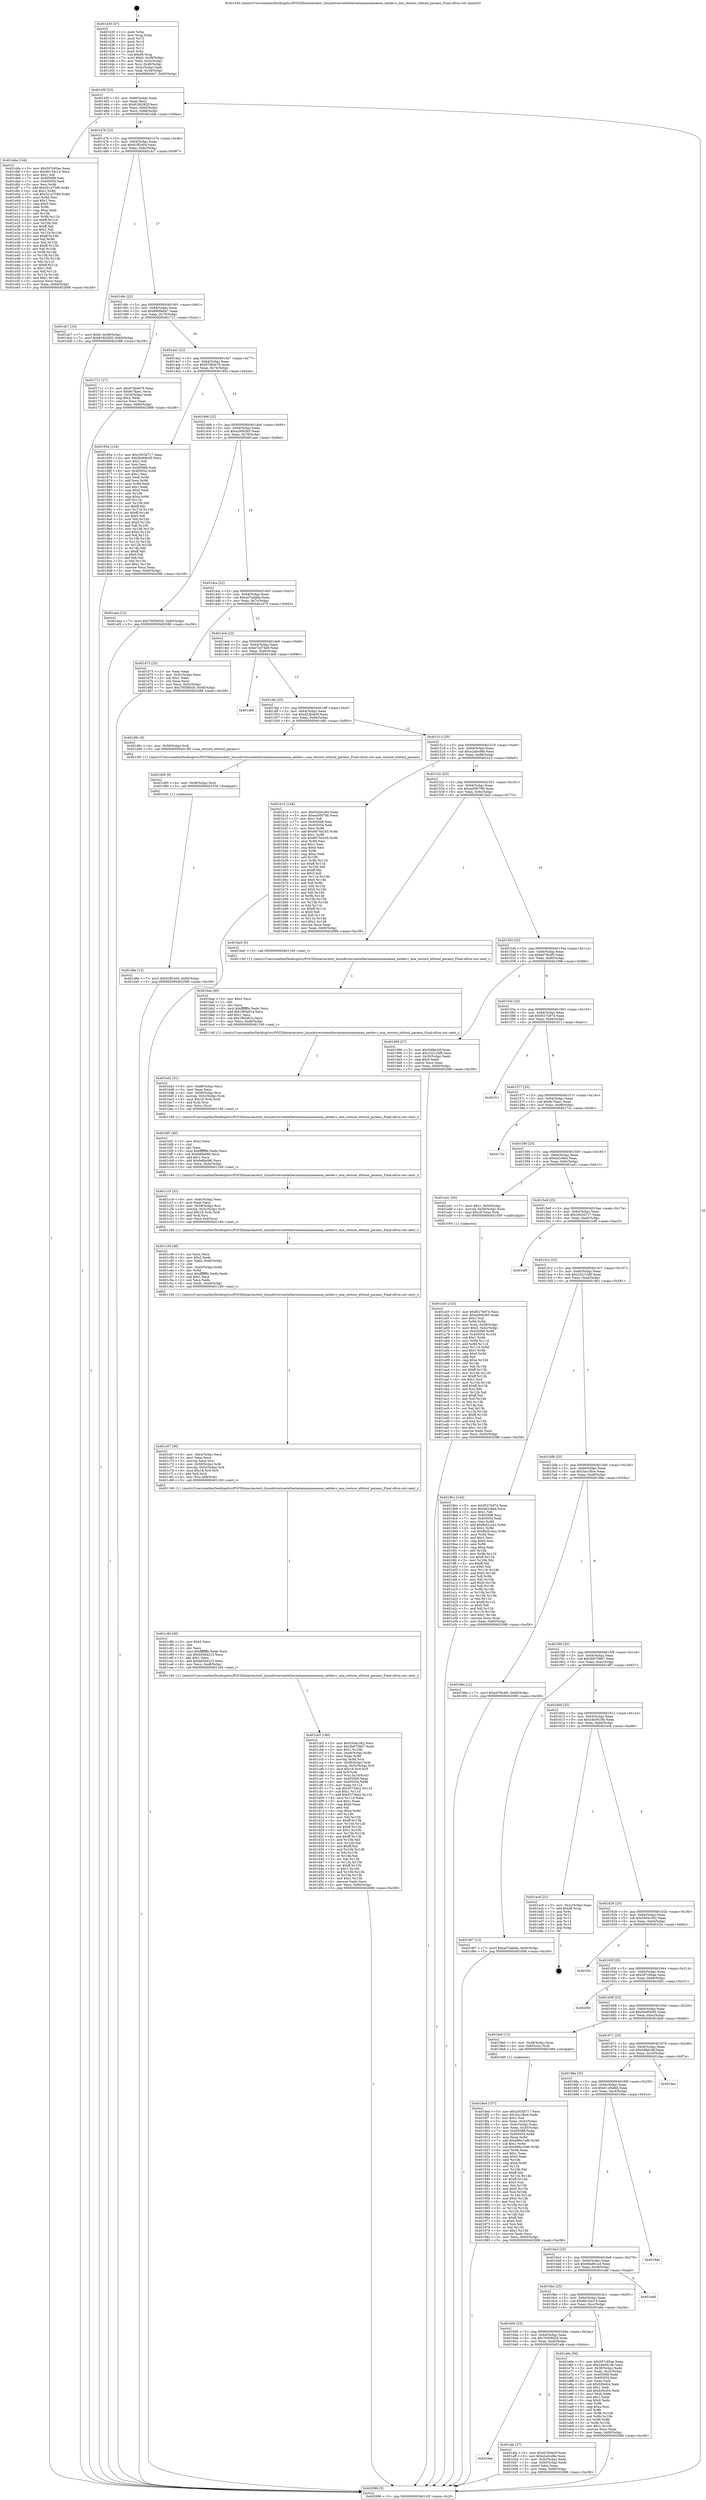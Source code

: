 digraph "0x401430" {
  label = "0x401430 (/mnt/c/Users/mathe/Desktop/tcc/POCII/binaries/extr_linuxdriversnetethernetamazonenaena_netdev.c_ena_restore_ethtool_params_Final-ollvm.out::main(0))"
  labelloc = "t"
  node[shape=record]

  Entry [label="",width=0.3,height=0.3,shape=circle,fillcolor=black,style=filled]
  "0x40145f" [label="{
     0x40145f [23]\l
     | [instrs]\l
     &nbsp;&nbsp;0x40145f \<+3\>: mov -0x60(%rbp),%eax\l
     &nbsp;&nbsp;0x401462 \<+2\>: mov %eax,%ecx\l
     &nbsp;&nbsp;0x401464 \<+6\>: sub $0x8180282f,%ecx\l
     &nbsp;&nbsp;0x40146a \<+3\>: mov %eax,-0x64(%rbp)\l
     &nbsp;&nbsp;0x40146d \<+3\>: mov %ecx,-0x68(%rbp)\l
     &nbsp;&nbsp;0x401470 \<+6\>: je 0000000000401dda \<main+0x9aa\>\l
  }"]
  "0x401dda" [label="{
     0x401dda [144]\l
     | [instrs]\l
     &nbsp;&nbsp;0x401dda \<+5\>: mov $0x597c95ae,%eax\l
     &nbsp;&nbsp;0x401ddf \<+5\>: mov $0x6b154c14,%ecx\l
     &nbsp;&nbsp;0x401de4 \<+2\>: mov $0x1,%dl\l
     &nbsp;&nbsp;0x401de6 \<+7\>: mov 0x405068,%esi\l
     &nbsp;&nbsp;0x401ded \<+7\>: mov 0x405054,%edi\l
     &nbsp;&nbsp;0x401df4 \<+3\>: mov %esi,%r8d\l
     &nbsp;&nbsp;0x401df7 \<+7\>: add $0x321a7589,%r8d\l
     &nbsp;&nbsp;0x401dfe \<+4\>: sub $0x1,%r8d\l
     &nbsp;&nbsp;0x401e02 \<+7\>: sub $0x321a7589,%r8d\l
     &nbsp;&nbsp;0x401e09 \<+4\>: imul %r8d,%esi\l
     &nbsp;&nbsp;0x401e0d \<+3\>: and $0x1,%esi\l
     &nbsp;&nbsp;0x401e10 \<+3\>: cmp $0x0,%esi\l
     &nbsp;&nbsp;0x401e13 \<+4\>: sete %r9b\l
     &nbsp;&nbsp;0x401e17 \<+3\>: cmp $0xa,%edi\l
     &nbsp;&nbsp;0x401e1a \<+4\>: setl %r10b\l
     &nbsp;&nbsp;0x401e1e \<+3\>: mov %r9b,%r11b\l
     &nbsp;&nbsp;0x401e21 \<+4\>: xor $0xff,%r11b\l
     &nbsp;&nbsp;0x401e25 \<+3\>: mov %r10b,%bl\l
     &nbsp;&nbsp;0x401e28 \<+3\>: xor $0xff,%bl\l
     &nbsp;&nbsp;0x401e2b \<+3\>: xor $0x1,%dl\l
     &nbsp;&nbsp;0x401e2e \<+3\>: mov %r11b,%r14b\l
     &nbsp;&nbsp;0x401e31 \<+4\>: and $0xff,%r14b\l
     &nbsp;&nbsp;0x401e35 \<+3\>: and %dl,%r9b\l
     &nbsp;&nbsp;0x401e38 \<+3\>: mov %bl,%r15b\l
     &nbsp;&nbsp;0x401e3b \<+4\>: and $0xff,%r15b\l
     &nbsp;&nbsp;0x401e3f \<+3\>: and %dl,%r10b\l
     &nbsp;&nbsp;0x401e42 \<+3\>: or %r9b,%r14b\l
     &nbsp;&nbsp;0x401e45 \<+3\>: or %r10b,%r15b\l
     &nbsp;&nbsp;0x401e48 \<+3\>: xor %r15b,%r14b\l
     &nbsp;&nbsp;0x401e4b \<+3\>: or %bl,%r11b\l
     &nbsp;&nbsp;0x401e4e \<+4\>: xor $0xff,%r11b\l
     &nbsp;&nbsp;0x401e52 \<+3\>: or $0x1,%dl\l
     &nbsp;&nbsp;0x401e55 \<+3\>: and %dl,%r11b\l
     &nbsp;&nbsp;0x401e58 \<+3\>: or %r11b,%r14b\l
     &nbsp;&nbsp;0x401e5b \<+4\>: test $0x1,%r14b\l
     &nbsp;&nbsp;0x401e5f \<+3\>: cmovne %ecx,%eax\l
     &nbsp;&nbsp;0x401e62 \<+3\>: mov %eax,-0x60(%rbp)\l
     &nbsp;&nbsp;0x401e65 \<+5\>: jmp 0000000000402088 \<main+0xc58\>\l
  }"]
  "0x401476" [label="{
     0x401476 [22]\l
     | [instrs]\l
     &nbsp;&nbsp;0x401476 \<+5\>: jmp 000000000040147b \<main+0x4b\>\l
     &nbsp;&nbsp;0x40147b \<+3\>: mov -0x64(%rbp),%eax\l
     &nbsp;&nbsp;0x40147e \<+5\>: sub $0x81ff1e04,%eax\l
     &nbsp;&nbsp;0x401483 \<+3\>: mov %eax,-0x6c(%rbp)\l
     &nbsp;&nbsp;0x401486 \<+6\>: je 0000000000401dc7 \<main+0x997\>\l
  }"]
  Exit [label="",width=0.3,height=0.3,shape=circle,fillcolor=black,style=filled,peripheries=2]
  "0x401dc7" [label="{
     0x401dc7 [19]\l
     | [instrs]\l
     &nbsp;&nbsp;0x401dc7 \<+7\>: movl $0x0,-0x38(%rbp)\l
     &nbsp;&nbsp;0x401dce \<+7\>: movl $0x8180282f,-0x60(%rbp)\l
     &nbsp;&nbsp;0x401dd5 \<+5\>: jmp 0000000000402088 \<main+0xc58\>\l
  }"]
  "0x40148c" [label="{
     0x40148c [22]\l
     | [instrs]\l
     &nbsp;&nbsp;0x40148c \<+5\>: jmp 0000000000401491 \<main+0x61\>\l
     &nbsp;&nbsp;0x401491 \<+3\>: mov -0x64(%rbp),%eax\l
     &nbsp;&nbsp;0x401494 \<+5\>: sub $0x8900e0e7,%eax\l
     &nbsp;&nbsp;0x401499 \<+3\>: mov %eax,-0x70(%rbp)\l
     &nbsp;&nbsp;0x40149c \<+6\>: je 0000000000401711 \<main+0x2e1\>\l
  }"]
  "0x401d9e" [label="{
     0x401d9e [12]\l
     | [instrs]\l
     &nbsp;&nbsp;0x401d9e \<+7\>: movl $0x81ff1e04,-0x60(%rbp)\l
     &nbsp;&nbsp;0x401da5 \<+5\>: jmp 0000000000402088 \<main+0xc58\>\l
  }"]
  "0x401711" [label="{
     0x401711 [27]\l
     | [instrs]\l
     &nbsp;&nbsp;0x401711 \<+5\>: mov $0x97db0e76,%eax\l
     &nbsp;&nbsp;0x401716 \<+5\>: mov $0x9c78ae1,%ecx\l
     &nbsp;&nbsp;0x40171b \<+3\>: mov -0x34(%rbp),%edx\l
     &nbsp;&nbsp;0x40171e \<+3\>: cmp $0x2,%edx\l
     &nbsp;&nbsp;0x401721 \<+3\>: cmovne %ecx,%eax\l
     &nbsp;&nbsp;0x401724 \<+3\>: mov %eax,-0x60(%rbp)\l
     &nbsp;&nbsp;0x401727 \<+5\>: jmp 0000000000402088 \<main+0xc58\>\l
  }"]
  "0x4014a2" [label="{
     0x4014a2 [22]\l
     | [instrs]\l
     &nbsp;&nbsp;0x4014a2 \<+5\>: jmp 00000000004014a7 \<main+0x77\>\l
     &nbsp;&nbsp;0x4014a7 \<+3\>: mov -0x64(%rbp),%eax\l
     &nbsp;&nbsp;0x4014aa \<+5\>: sub $0x97db0e76,%eax\l
     &nbsp;&nbsp;0x4014af \<+3\>: mov %eax,-0x74(%rbp)\l
     &nbsp;&nbsp;0x4014b2 \<+6\>: je 000000000040185a \<main+0x42a\>\l
  }"]
  "0x402088" [label="{
     0x402088 [5]\l
     | [instrs]\l
     &nbsp;&nbsp;0x402088 \<+5\>: jmp 000000000040145f \<main+0x2f\>\l
  }"]
  "0x401430" [label="{
     0x401430 [47]\l
     | [instrs]\l
     &nbsp;&nbsp;0x401430 \<+1\>: push %rbp\l
     &nbsp;&nbsp;0x401431 \<+3\>: mov %rsp,%rbp\l
     &nbsp;&nbsp;0x401434 \<+2\>: push %r15\l
     &nbsp;&nbsp;0x401436 \<+2\>: push %r14\l
     &nbsp;&nbsp;0x401438 \<+2\>: push %r13\l
     &nbsp;&nbsp;0x40143a \<+2\>: push %r12\l
     &nbsp;&nbsp;0x40143c \<+1\>: push %rbx\l
     &nbsp;&nbsp;0x40143d \<+7\>: sub $0xd8,%rsp\l
     &nbsp;&nbsp;0x401444 \<+7\>: movl $0x0,-0x38(%rbp)\l
     &nbsp;&nbsp;0x40144b \<+3\>: mov %edi,-0x3c(%rbp)\l
     &nbsp;&nbsp;0x40144e \<+4\>: mov %rsi,-0x48(%rbp)\l
     &nbsp;&nbsp;0x401452 \<+3\>: mov -0x3c(%rbp),%edi\l
     &nbsp;&nbsp;0x401455 \<+3\>: mov %edi,-0x34(%rbp)\l
     &nbsp;&nbsp;0x401458 \<+7\>: movl $0x8900e0e7,-0x60(%rbp)\l
  }"]
  "0x401d95" [label="{
     0x401d95 [9]\l
     | [instrs]\l
     &nbsp;&nbsp;0x401d95 \<+4\>: mov -0x58(%rbp),%rdi\l
     &nbsp;&nbsp;0x401d99 \<+5\>: call 0000000000401030 \<free@plt\>\l
     | [calls]\l
     &nbsp;&nbsp;0x401030 \{1\} (unknown)\l
  }"]
  "0x40185a" [label="{
     0x40185a [134]\l
     | [instrs]\l
     &nbsp;&nbsp;0x40185a \<+5\>: mov $0x2003d717,%eax\l
     &nbsp;&nbsp;0x40185f \<+5\>: mov $0x5b069c95,%ecx\l
     &nbsp;&nbsp;0x401864 \<+2\>: mov $0x1,%dl\l
     &nbsp;&nbsp;0x401866 \<+2\>: xor %esi,%esi\l
     &nbsp;&nbsp;0x401868 \<+7\>: mov 0x405068,%edi\l
     &nbsp;&nbsp;0x40186f \<+8\>: mov 0x405054,%r8d\l
     &nbsp;&nbsp;0x401877 \<+3\>: sub $0x1,%esi\l
     &nbsp;&nbsp;0x40187a \<+3\>: mov %edi,%r9d\l
     &nbsp;&nbsp;0x40187d \<+3\>: add %esi,%r9d\l
     &nbsp;&nbsp;0x401880 \<+4\>: imul %r9d,%edi\l
     &nbsp;&nbsp;0x401884 \<+3\>: and $0x1,%edi\l
     &nbsp;&nbsp;0x401887 \<+3\>: cmp $0x0,%edi\l
     &nbsp;&nbsp;0x40188a \<+4\>: sete %r10b\l
     &nbsp;&nbsp;0x40188e \<+4\>: cmp $0xa,%r8d\l
     &nbsp;&nbsp;0x401892 \<+4\>: setl %r11b\l
     &nbsp;&nbsp;0x401896 \<+3\>: mov %r10b,%bl\l
     &nbsp;&nbsp;0x401899 \<+3\>: xor $0xff,%bl\l
     &nbsp;&nbsp;0x40189c \<+3\>: mov %r11b,%r14b\l
     &nbsp;&nbsp;0x40189f \<+4\>: xor $0xff,%r14b\l
     &nbsp;&nbsp;0x4018a3 \<+3\>: xor $0x0,%dl\l
     &nbsp;&nbsp;0x4018a6 \<+3\>: mov %bl,%r15b\l
     &nbsp;&nbsp;0x4018a9 \<+4\>: and $0x0,%r15b\l
     &nbsp;&nbsp;0x4018ad \<+3\>: and %dl,%r10b\l
     &nbsp;&nbsp;0x4018b0 \<+3\>: mov %r14b,%r12b\l
     &nbsp;&nbsp;0x4018b3 \<+4\>: and $0x0,%r12b\l
     &nbsp;&nbsp;0x4018b7 \<+3\>: and %dl,%r11b\l
     &nbsp;&nbsp;0x4018ba \<+3\>: or %r10b,%r15b\l
     &nbsp;&nbsp;0x4018bd \<+3\>: or %r11b,%r12b\l
     &nbsp;&nbsp;0x4018c0 \<+3\>: xor %r12b,%r15b\l
     &nbsp;&nbsp;0x4018c3 \<+3\>: or %r14b,%bl\l
     &nbsp;&nbsp;0x4018c6 \<+3\>: xor $0xff,%bl\l
     &nbsp;&nbsp;0x4018c9 \<+3\>: or $0x0,%dl\l
     &nbsp;&nbsp;0x4018cc \<+2\>: and %dl,%bl\l
     &nbsp;&nbsp;0x4018ce \<+3\>: or %bl,%r15b\l
     &nbsp;&nbsp;0x4018d1 \<+4\>: test $0x1,%r15b\l
     &nbsp;&nbsp;0x4018d5 \<+3\>: cmovne %ecx,%eax\l
     &nbsp;&nbsp;0x4018d8 \<+3\>: mov %eax,-0x60(%rbp)\l
     &nbsp;&nbsp;0x4018db \<+5\>: jmp 0000000000402088 \<main+0xc58\>\l
  }"]
  "0x4014b8" [label="{
     0x4014b8 [22]\l
     | [instrs]\l
     &nbsp;&nbsp;0x4014b8 \<+5\>: jmp 00000000004014bd \<main+0x8d\>\l
     &nbsp;&nbsp;0x4014bd \<+3\>: mov -0x64(%rbp),%eax\l
     &nbsp;&nbsp;0x4014c0 \<+5\>: sub $0xa26f4365,%eax\l
     &nbsp;&nbsp;0x4014c5 \<+3\>: mov %eax,-0x78(%rbp)\l
     &nbsp;&nbsp;0x4014c8 \<+6\>: je 0000000000401aee \<main+0x6be\>\l
  }"]
  "0x401cb3" [label="{
     0x401cb3 [180]\l
     | [instrs]\l
     &nbsp;&nbsp;0x401cb3 \<+5\>: mov $0x55d4c362,%ecx\l
     &nbsp;&nbsp;0x401cb8 \<+5\>: mov $0x3b6758d7,%edx\l
     &nbsp;&nbsp;0x401cbd \<+3\>: mov $0x1,%r10b\l
     &nbsp;&nbsp;0x401cc0 \<+7\>: mov -0xe8(%rbp),%r8d\l
     &nbsp;&nbsp;0x401cc7 \<+4\>: imul %eax,%r8d\l
     &nbsp;&nbsp;0x401ccb \<+3\>: movslq %r8d,%rsi\l
     &nbsp;&nbsp;0x401cce \<+4\>: mov -0x58(%rbp),%rdi\l
     &nbsp;&nbsp;0x401cd2 \<+4\>: movslq -0x5c(%rbp),%r9\l
     &nbsp;&nbsp;0x401cd6 \<+4\>: imul $0x18,%r9,%r9\l
     &nbsp;&nbsp;0x401cda \<+3\>: add %r9,%rdi\l
     &nbsp;&nbsp;0x401cdd \<+4\>: mov %rsi,0x10(%rdi)\l
     &nbsp;&nbsp;0x401ce1 \<+7\>: mov 0x405068,%eax\l
     &nbsp;&nbsp;0x401ce8 \<+8\>: mov 0x405054,%r8d\l
     &nbsp;&nbsp;0x401cf0 \<+3\>: mov %eax,%r11d\l
     &nbsp;&nbsp;0x401cf3 \<+7\>: sub $0x5573de2,%r11d\l
     &nbsp;&nbsp;0x401cfa \<+4\>: sub $0x1,%r11d\l
     &nbsp;&nbsp;0x401cfe \<+7\>: add $0x5573de2,%r11d\l
     &nbsp;&nbsp;0x401d05 \<+4\>: imul %r11d,%eax\l
     &nbsp;&nbsp;0x401d09 \<+3\>: and $0x1,%eax\l
     &nbsp;&nbsp;0x401d0c \<+3\>: cmp $0x0,%eax\l
     &nbsp;&nbsp;0x401d0f \<+3\>: sete %bl\l
     &nbsp;&nbsp;0x401d12 \<+4\>: cmp $0xa,%r8d\l
     &nbsp;&nbsp;0x401d16 \<+4\>: setl %r14b\l
     &nbsp;&nbsp;0x401d1a \<+3\>: mov %bl,%r15b\l
     &nbsp;&nbsp;0x401d1d \<+4\>: xor $0xff,%r15b\l
     &nbsp;&nbsp;0x401d21 \<+3\>: mov %r14b,%r12b\l
     &nbsp;&nbsp;0x401d24 \<+4\>: xor $0xff,%r12b\l
     &nbsp;&nbsp;0x401d28 \<+4\>: xor $0x1,%r10b\l
     &nbsp;&nbsp;0x401d2c \<+3\>: mov %r15b,%r13b\l
     &nbsp;&nbsp;0x401d2f \<+4\>: and $0xff,%r13b\l
     &nbsp;&nbsp;0x401d33 \<+3\>: and %r10b,%bl\l
     &nbsp;&nbsp;0x401d36 \<+3\>: mov %r12b,%al\l
     &nbsp;&nbsp;0x401d39 \<+2\>: and $0xff,%al\l
     &nbsp;&nbsp;0x401d3b \<+3\>: and %r10b,%r14b\l
     &nbsp;&nbsp;0x401d3e \<+3\>: or %bl,%r13b\l
     &nbsp;&nbsp;0x401d41 \<+3\>: or %r14b,%al\l
     &nbsp;&nbsp;0x401d44 \<+3\>: xor %al,%r13b\l
     &nbsp;&nbsp;0x401d47 \<+3\>: or %r12b,%r15b\l
     &nbsp;&nbsp;0x401d4a \<+4\>: xor $0xff,%r15b\l
     &nbsp;&nbsp;0x401d4e \<+4\>: or $0x1,%r10b\l
     &nbsp;&nbsp;0x401d52 \<+3\>: and %r10b,%r15b\l
     &nbsp;&nbsp;0x401d55 \<+3\>: or %r15b,%r13b\l
     &nbsp;&nbsp;0x401d58 \<+4\>: test $0x1,%r13b\l
     &nbsp;&nbsp;0x401d5c \<+3\>: cmovne %edx,%ecx\l
     &nbsp;&nbsp;0x401d5f \<+3\>: mov %ecx,-0x60(%rbp)\l
     &nbsp;&nbsp;0x401d62 \<+5\>: jmp 0000000000402088 \<main+0xc58\>\l
  }"]
  "0x401aee" [label="{
     0x401aee [12]\l
     | [instrs]\l
     &nbsp;&nbsp;0x401aee \<+7\>: movl $0x70058026,-0x60(%rbp)\l
     &nbsp;&nbsp;0x401af5 \<+5\>: jmp 0000000000402088 \<main+0xc58\>\l
  }"]
  "0x4014ce" [label="{
     0x4014ce [22]\l
     | [instrs]\l
     &nbsp;&nbsp;0x4014ce \<+5\>: jmp 00000000004014d3 \<main+0xa3\>\l
     &nbsp;&nbsp;0x4014d3 \<+3\>: mov -0x64(%rbp),%eax\l
     &nbsp;&nbsp;0x4014d6 \<+5\>: sub $0xa57addda,%eax\l
     &nbsp;&nbsp;0x4014db \<+3\>: mov %eax,-0x7c(%rbp)\l
     &nbsp;&nbsp;0x4014de \<+6\>: je 0000000000401d73 \<main+0x943\>\l
  }"]
  "0x401c8b" [label="{
     0x401c8b [40]\l
     | [instrs]\l
     &nbsp;&nbsp;0x401c8b \<+5\>: mov $0x2,%ecx\l
     &nbsp;&nbsp;0x401c90 \<+1\>: cltd\l
     &nbsp;&nbsp;0x401c91 \<+2\>: idiv %ecx\l
     &nbsp;&nbsp;0x401c93 \<+6\>: imul $0xfffffffe,%edx,%ecx\l
     &nbsp;&nbsp;0x401c99 \<+6\>: sub $0xbd3d4223,%ecx\l
     &nbsp;&nbsp;0x401c9f \<+3\>: add $0x1,%ecx\l
     &nbsp;&nbsp;0x401ca2 \<+6\>: add $0xbd3d4223,%ecx\l
     &nbsp;&nbsp;0x401ca8 \<+6\>: mov %ecx,-0xe8(%rbp)\l
     &nbsp;&nbsp;0x401cae \<+5\>: call 0000000000401160 \<next_i\>\l
     | [calls]\l
     &nbsp;&nbsp;0x401160 \{1\} (/mnt/c/Users/mathe/Desktop/tcc/POCII/binaries/extr_linuxdriversnetethernetamazonenaena_netdev.c_ena_restore_ethtool_params_Final-ollvm.out::next_i)\l
  }"]
  "0x401d73" [label="{
     0x401d73 [25]\l
     | [instrs]\l
     &nbsp;&nbsp;0x401d73 \<+2\>: xor %eax,%eax\l
     &nbsp;&nbsp;0x401d75 \<+3\>: mov -0x5c(%rbp),%ecx\l
     &nbsp;&nbsp;0x401d78 \<+3\>: sub $0x1,%eax\l
     &nbsp;&nbsp;0x401d7b \<+2\>: sub %eax,%ecx\l
     &nbsp;&nbsp;0x401d7d \<+3\>: mov %ecx,-0x5c(%rbp)\l
     &nbsp;&nbsp;0x401d80 \<+7\>: movl $0x70058026,-0x60(%rbp)\l
     &nbsp;&nbsp;0x401d87 \<+5\>: jmp 0000000000402088 \<main+0xc58\>\l
  }"]
  "0x4014e4" [label="{
     0x4014e4 [22]\l
     | [instrs]\l
     &nbsp;&nbsp;0x4014e4 \<+5\>: jmp 00000000004014e9 \<main+0xb9\>\l
     &nbsp;&nbsp;0x4014e9 \<+3\>: mov -0x64(%rbp),%eax\l
     &nbsp;&nbsp;0x4014ec \<+5\>: sub $0xb72d74d0,%eax\l
     &nbsp;&nbsp;0x4014f1 \<+3\>: mov %eax,-0x80(%rbp)\l
     &nbsp;&nbsp;0x4014f4 \<+6\>: je 0000000000401db6 \<main+0x986\>\l
  }"]
  "0x401c67" [label="{
     0x401c67 [36]\l
     | [instrs]\l
     &nbsp;&nbsp;0x401c67 \<+6\>: mov -0xe4(%rbp),%ecx\l
     &nbsp;&nbsp;0x401c6d \<+3\>: imul %eax,%ecx\l
     &nbsp;&nbsp;0x401c70 \<+3\>: movslq %ecx,%rsi\l
     &nbsp;&nbsp;0x401c73 \<+4\>: mov -0x58(%rbp),%rdi\l
     &nbsp;&nbsp;0x401c77 \<+4\>: movslq -0x5c(%rbp),%r9\l
     &nbsp;&nbsp;0x401c7b \<+4\>: imul $0x18,%r9,%r9\l
     &nbsp;&nbsp;0x401c7f \<+3\>: add %r9,%rdi\l
     &nbsp;&nbsp;0x401c82 \<+4\>: mov %rsi,0x8(%rdi)\l
     &nbsp;&nbsp;0x401c86 \<+5\>: call 0000000000401160 \<next_i\>\l
     | [calls]\l
     &nbsp;&nbsp;0x401160 \{1\} (/mnt/c/Users/mathe/Desktop/tcc/POCII/binaries/extr_linuxdriversnetethernetamazonenaena_netdev.c_ena_restore_ethtool_params_Final-ollvm.out::next_i)\l
  }"]
  "0x401db6" [label="{
     0x401db6\l
  }", style=dashed]
  "0x4014fa" [label="{
     0x4014fa [25]\l
     | [instrs]\l
     &nbsp;&nbsp;0x4014fa \<+5\>: jmp 00000000004014ff \<main+0xcf\>\l
     &nbsp;&nbsp;0x4014ff \<+3\>: mov -0x64(%rbp),%eax\l
     &nbsp;&nbsp;0x401502 \<+5\>: sub $0xd23bde5f,%eax\l
     &nbsp;&nbsp;0x401507 \<+6\>: mov %eax,-0x84(%rbp)\l
     &nbsp;&nbsp;0x40150d \<+6\>: je 0000000000401d8c \<main+0x95c\>\l
  }"]
  "0x401c39" [label="{
     0x401c39 [46]\l
     | [instrs]\l
     &nbsp;&nbsp;0x401c39 \<+2\>: xor %ecx,%ecx\l
     &nbsp;&nbsp;0x401c3b \<+5\>: mov $0x2,%edx\l
     &nbsp;&nbsp;0x401c40 \<+6\>: mov %edx,-0xe0(%rbp)\l
     &nbsp;&nbsp;0x401c46 \<+1\>: cltd\l
     &nbsp;&nbsp;0x401c47 \<+7\>: mov -0xe0(%rbp),%r8d\l
     &nbsp;&nbsp;0x401c4e \<+3\>: idiv %r8d\l
     &nbsp;&nbsp;0x401c51 \<+6\>: imul $0xfffffffe,%edx,%edx\l
     &nbsp;&nbsp;0x401c57 \<+3\>: sub $0x1,%ecx\l
     &nbsp;&nbsp;0x401c5a \<+2\>: sub %ecx,%edx\l
     &nbsp;&nbsp;0x401c5c \<+6\>: mov %edx,-0xe4(%rbp)\l
     &nbsp;&nbsp;0x401c62 \<+5\>: call 0000000000401160 \<next_i\>\l
     | [calls]\l
     &nbsp;&nbsp;0x401160 \{1\} (/mnt/c/Users/mathe/Desktop/tcc/POCII/binaries/extr_linuxdriversnetethernetamazonenaena_netdev.c_ena_restore_ethtool_params_Final-ollvm.out::next_i)\l
  }"]
  "0x401d8c" [label="{
     0x401d8c [9]\l
     | [instrs]\l
     &nbsp;&nbsp;0x401d8c \<+4\>: mov -0x58(%rbp),%rdi\l
     &nbsp;&nbsp;0x401d90 \<+5\>: call 00000000004013f0 \<ena_restore_ethtool_params\>\l
     | [calls]\l
     &nbsp;&nbsp;0x4013f0 \{1\} (/mnt/c/Users/mathe/Desktop/tcc/POCII/binaries/extr_linuxdriversnetethernetamazonenaena_netdev.c_ena_restore_ethtool_params_Final-ollvm.out::ena_restore_ethtool_params)\l
  }"]
  "0x401513" [label="{
     0x401513 [25]\l
     | [instrs]\l
     &nbsp;&nbsp;0x401513 \<+5\>: jmp 0000000000401518 \<main+0xe8\>\l
     &nbsp;&nbsp;0x401518 \<+3\>: mov -0x64(%rbp),%eax\l
     &nbsp;&nbsp;0x40151b \<+5\>: sub $0xe2a0cd9e,%eax\l
     &nbsp;&nbsp;0x401520 \<+6\>: mov %eax,-0x88(%rbp)\l
     &nbsp;&nbsp;0x401526 \<+6\>: je 0000000000401b15 \<main+0x6e5\>\l
  }"]
  "0x401c19" [label="{
     0x401c19 [32]\l
     | [instrs]\l
     &nbsp;&nbsp;0x401c19 \<+6\>: mov -0xdc(%rbp),%ecx\l
     &nbsp;&nbsp;0x401c1f \<+3\>: imul %eax,%ecx\l
     &nbsp;&nbsp;0x401c22 \<+4\>: mov -0x58(%rbp),%rsi\l
     &nbsp;&nbsp;0x401c26 \<+4\>: movslq -0x5c(%rbp),%rdi\l
     &nbsp;&nbsp;0x401c2a \<+4\>: imul $0x18,%rdi,%rdi\l
     &nbsp;&nbsp;0x401c2e \<+3\>: add %rdi,%rsi\l
     &nbsp;&nbsp;0x401c31 \<+3\>: mov %ecx,0x4(%rsi)\l
     &nbsp;&nbsp;0x401c34 \<+5\>: call 0000000000401160 \<next_i\>\l
     | [calls]\l
     &nbsp;&nbsp;0x401160 \{1\} (/mnt/c/Users/mathe/Desktop/tcc/POCII/binaries/extr_linuxdriversnetethernetamazonenaena_netdev.c_ena_restore_ethtool_params_Final-ollvm.out::next_i)\l
  }"]
  "0x401b15" [label="{
     0x401b15 [144]\l
     | [instrs]\l
     &nbsp;&nbsp;0x401b15 \<+5\>: mov $0x55d4c362,%eax\l
     &nbsp;&nbsp;0x401b1a \<+5\>: mov $0xea56079b,%ecx\l
     &nbsp;&nbsp;0x401b1f \<+2\>: mov $0x1,%dl\l
     &nbsp;&nbsp;0x401b21 \<+7\>: mov 0x405068,%esi\l
     &nbsp;&nbsp;0x401b28 \<+7\>: mov 0x405054,%edi\l
     &nbsp;&nbsp;0x401b2f \<+3\>: mov %esi,%r8d\l
     &nbsp;&nbsp;0x401b32 \<+7\>: add $0x66754245,%r8d\l
     &nbsp;&nbsp;0x401b39 \<+4\>: sub $0x1,%r8d\l
     &nbsp;&nbsp;0x401b3d \<+7\>: sub $0x66754245,%r8d\l
     &nbsp;&nbsp;0x401b44 \<+4\>: imul %r8d,%esi\l
     &nbsp;&nbsp;0x401b48 \<+3\>: and $0x1,%esi\l
     &nbsp;&nbsp;0x401b4b \<+3\>: cmp $0x0,%esi\l
     &nbsp;&nbsp;0x401b4e \<+4\>: sete %r9b\l
     &nbsp;&nbsp;0x401b52 \<+3\>: cmp $0xa,%edi\l
     &nbsp;&nbsp;0x401b55 \<+4\>: setl %r10b\l
     &nbsp;&nbsp;0x401b59 \<+3\>: mov %r9b,%r11b\l
     &nbsp;&nbsp;0x401b5c \<+4\>: xor $0xff,%r11b\l
     &nbsp;&nbsp;0x401b60 \<+3\>: mov %r10b,%bl\l
     &nbsp;&nbsp;0x401b63 \<+3\>: xor $0xff,%bl\l
     &nbsp;&nbsp;0x401b66 \<+3\>: xor $0x0,%dl\l
     &nbsp;&nbsp;0x401b69 \<+3\>: mov %r11b,%r14b\l
     &nbsp;&nbsp;0x401b6c \<+4\>: and $0x0,%r14b\l
     &nbsp;&nbsp;0x401b70 \<+3\>: and %dl,%r9b\l
     &nbsp;&nbsp;0x401b73 \<+3\>: mov %bl,%r15b\l
     &nbsp;&nbsp;0x401b76 \<+4\>: and $0x0,%r15b\l
     &nbsp;&nbsp;0x401b7a \<+3\>: and %dl,%r10b\l
     &nbsp;&nbsp;0x401b7d \<+3\>: or %r9b,%r14b\l
     &nbsp;&nbsp;0x401b80 \<+3\>: or %r10b,%r15b\l
     &nbsp;&nbsp;0x401b83 \<+3\>: xor %r15b,%r14b\l
     &nbsp;&nbsp;0x401b86 \<+3\>: or %bl,%r11b\l
     &nbsp;&nbsp;0x401b89 \<+4\>: xor $0xff,%r11b\l
     &nbsp;&nbsp;0x401b8d \<+3\>: or $0x0,%dl\l
     &nbsp;&nbsp;0x401b90 \<+3\>: and %dl,%r11b\l
     &nbsp;&nbsp;0x401b93 \<+3\>: or %r11b,%r14b\l
     &nbsp;&nbsp;0x401b96 \<+4\>: test $0x1,%r14b\l
     &nbsp;&nbsp;0x401b9a \<+3\>: cmovne %ecx,%eax\l
     &nbsp;&nbsp;0x401b9d \<+3\>: mov %eax,-0x60(%rbp)\l
     &nbsp;&nbsp;0x401ba0 \<+5\>: jmp 0000000000402088 \<main+0xc58\>\l
  }"]
  "0x40152c" [label="{
     0x40152c [25]\l
     | [instrs]\l
     &nbsp;&nbsp;0x40152c \<+5\>: jmp 0000000000401531 \<main+0x101\>\l
     &nbsp;&nbsp;0x401531 \<+3\>: mov -0x64(%rbp),%eax\l
     &nbsp;&nbsp;0x401534 \<+5\>: sub $0xea56079b,%eax\l
     &nbsp;&nbsp;0x401539 \<+6\>: mov %eax,-0x8c(%rbp)\l
     &nbsp;&nbsp;0x40153f \<+6\>: je 0000000000401ba5 \<main+0x775\>\l
  }"]
  "0x401bf1" [label="{
     0x401bf1 [40]\l
     | [instrs]\l
     &nbsp;&nbsp;0x401bf1 \<+5\>: mov $0x2,%ecx\l
     &nbsp;&nbsp;0x401bf6 \<+1\>: cltd\l
     &nbsp;&nbsp;0x401bf7 \<+2\>: idiv %ecx\l
     &nbsp;&nbsp;0x401bf9 \<+6\>: imul $0xfffffffe,%edx,%ecx\l
     &nbsp;&nbsp;0x401bff \<+6\>: sub $0xfe8fa086,%ecx\l
     &nbsp;&nbsp;0x401c05 \<+3\>: add $0x1,%ecx\l
     &nbsp;&nbsp;0x401c08 \<+6\>: add $0xfe8fa086,%ecx\l
     &nbsp;&nbsp;0x401c0e \<+6\>: mov %ecx,-0xdc(%rbp)\l
     &nbsp;&nbsp;0x401c14 \<+5\>: call 0000000000401160 \<next_i\>\l
     | [calls]\l
     &nbsp;&nbsp;0x401160 \{1\} (/mnt/c/Users/mathe/Desktop/tcc/POCII/binaries/extr_linuxdriversnetethernetamazonenaena_netdev.c_ena_restore_ethtool_params_Final-ollvm.out::next_i)\l
  }"]
  "0x401ba5" [label="{
     0x401ba5 [5]\l
     | [instrs]\l
     &nbsp;&nbsp;0x401ba5 \<+5\>: call 0000000000401160 \<next_i\>\l
     | [calls]\l
     &nbsp;&nbsp;0x401160 \{1\} (/mnt/c/Users/mathe/Desktop/tcc/POCII/binaries/extr_linuxdriversnetethernetamazonenaena_netdev.c_ena_restore_ethtool_params_Final-ollvm.out::next_i)\l
  }"]
  "0x401545" [label="{
     0x401545 [25]\l
     | [instrs]\l
     &nbsp;&nbsp;0x401545 \<+5\>: jmp 000000000040154a \<main+0x11a\>\l
     &nbsp;&nbsp;0x40154a \<+3\>: mov -0x64(%rbp),%eax\l
     &nbsp;&nbsp;0x40154d \<+5\>: sub $0xeb78c4f5,%eax\l
     &nbsp;&nbsp;0x401552 \<+6\>: mov %eax,-0x90(%rbp)\l
     &nbsp;&nbsp;0x401558 \<+6\>: je 0000000000401996 \<main+0x566\>\l
  }"]
  "0x401bd2" [label="{
     0x401bd2 [31]\l
     | [instrs]\l
     &nbsp;&nbsp;0x401bd2 \<+6\>: mov -0xd8(%rbp),%ecx\l
     &nbsp;&nbsp;0x401bd8 \<+3\>: imul %eax,%ecx\l
     &nbsp;&nbsp;0x401bdb \<+4\>: mov -0x58(%rbp),%rsi\l
     &nbsp;&nbsp;0x401bdf \<+4\>: movslq -0x5c(%rbp),%rdi\l
     &nbsp;&nbsp;0x401be3 \<+4\>: imul $0x18,%rdi,%rdi\l
     &nbsp;&nbsp;0x401be7 \<+3\>: add %rdi,%rsi\l
     &nbsp;&nbsp;0x401bea \<+2\>: mov %ecx,(%rsi)\l
     &nbsp;&nbsp;0x401bec \<+5\>: call 0000000000401160 \<next_i\>\l
     | [calls]\l
     &nbsp;&nbsp;0x401160 \{1\} (/mnt/c/Users/mathe/Desktop/tcc/POCII/binaries/extr_linuxdriversnetethernetamazonenaena_netdev.c_ena_restore_ethtool_params_Final-ollvm.out::next_i)\l
  }"]
  "0x401996" [label="{
     0x401996 [27]\l
     | [instrs]\l
     &nbsp;&nbsp;0x401996 \<+5\>: mov $0x5dfeb3df,%eax\l
     &nbsp;&nbsp;0x40199b \<+5\>: mov $0x23221bf8,%ecx\l
     &nbsp;&nbsp;0x4019a0 \<+3\>: mov -0x30(%rbp),%edx\l
     &nbsp;&nbsp;0x4019a3 \<+3\>: cmp $0x0,%edx\l
     &nbsp;&nbsp;0x4019a6 \<+3\>: cmove %ecx,%eax\l
     &nbsp;&nbsp;0x4019a9 \<+3\>: mov %eax,-0x60(%rbp)\l
     &nbsp;&nbsp;0x4019ac \<+5\>: jmp 0000000000402088 \<main+0xc58\>\l
  }"]
  "0x40155e" [label="{
     0x40155e [25]\l
     | [instrs]\l
     &nbsp;&nbsp;0x40155e \<+5\>: jmp 0000000000401563 \<main+0x133\>\l
     &nbsp;&nbsp;0x401563 \<+3\>: mov -0x64(%rbp),%eax\l
     &nbsp;&nbsp;0x401566 \<+5\>: sub $0xf527b974,%eax\l
     &nbsp;&nbsp;0x40156b \<+6\>: mov %eax,-0x94(%rbp)\l
     &nbsp;&nbsp;0x401571 \<+6\>: je 0000000000401f11 \<main+0xae1\>\l
  }"]
  "0x401baa" [label="{
     0x401baa [40]\l
     | [instrs]\l
     &nbsp;&nbsp;0x401baa \<+5\>: mov $0x2,%ecx\l
     &nbsp;&nbsp;0x401baf \<+1\>: cltd\l
     &nbsp;&nbsp;0x401bb0 \<+2\>: idiv %ecx\l
     &nbsp;&nbsp;0x401bb2 \<+6\>: imul $0xfffffffe,%edx,%ecx\l
     &nbsp;&nbsp;0x401bb8 \<+6\>: add $0x1f65a91a,%ecx\l
     &nbsp;&nbsp;0x401bbe \<+3\>: add $0x1,%ecx\l
     &nbsp;&nbsp;0x401bc1 \<+6\>: sub $0x1f65a91a,%ecx\l
     &nbsp;&nbsp;0x401bc7 \<+6\>: mov %ecx,-0xd8(%rbp)\l
     &nbsp;&nbsp;0x401bcd \<+5\>: call 0000000000401160 \<next_i\>\l
     | [calls]\l
     &nbsp;&nbsp;0x401160 \{1\} (/mnt/c/Users/mathe/Desktop/tcc/POCII/binaries/extr_linuxdriversnetethernetamazonenaena_netdev.c_ena_restore_ethtool_params_Final-ollvm.out::next_i)\l
  }"]
  "0x401f11" [label="{
     0x401f11\l
  }", style=dashed]
  "0x401577" [label="{
     0x401577 [25]\l
     | [instrs]\l
     &nbsp;&nbsp;0x401577 \<+5\>: jmp 000000000040157c \<main+0x14c\>\l
     &nbsp;&nbsp;0x40157c \<+3\>: mov -0x64(%rbp),%eax\l
     &nbsp;&nbsp;0x40157f \<+5\>: sub $0x9c78ae1,%eax\l
     &nbsp;&nbsp;0x401584 \<+6\>: mov %eax,-0x98(%rbp)\l
     &nbsp;&nbsp;0x40158a \<+6\>: je 000000000040172c \<main+0x2fc\>\l
  }"]
  "0x4016ee" [label="{
     0x4016ee\l
  }", style=dashed]
  "0x40172c" [label="{
     0x40172c\l
  }", style=dashed]
  "0x401590" [label="{
     0x401590 [25]\l
     | [instrs]\l
     &nbsp;&nbsp;0x401590 \<+5\>: jmp 0000000000401595 \<main+0x165\>\l
     &nbsp;&nbsp;0x401595 \<+3\>: mov -0x64(%rbp),%eax\l
     &nbsp;&nbsp;0x401598 \<+5\>: sub $0xde2c8ed,%eax\l
     &nbsp;&nbsp;0x40159d \<+6\>: mov %eax,-0x9c(%rbp)\l
     &nbsp;&nbsp;0x4015a3 \<+6\>: je 0000000000401a41 \<main+0x611\>\l
  }"]
  "0x401afa" [label="{
     0x401afa [27]\l
     | [instrs]\l
     &nbsp;&nbsp;0x401afa \<+5\>: mov $0xd23bde5f,%eax\l
     &nbsp;&nbsp;0x401aff \<+5\>: mov $0xe2a0cd9e,%ecx\l
     &nbsp;&nbsp;0x401b04 \<+3\>: mov -0x5c(%rbp),%edx\l
     &nbsp;&nbsp;0x401b07 \<+3\>: cmp -0x50(%rbp),%edx\l
     &nbsp;&nbsp;0x401b0a \<+3\>: cmovl %ecx,%eax\l
     &nbsp;&nbsp;0x401b0d \<+3\>: mov %eax,-0x60(%rbp)\l
     &nbsp;&nbsp;0x401b10 \<+5\>: jmp 0000000000402088 \<main+0xc58\>\l
  }"]
  "0x401a41" [label="{
     0x401a41 [20]\l
     | [instrs]\l
     &nbsp;&nbsp;0x401a41 \<+7\>: movl $0x1,-0x50(%rbp)\l
     &nbsp;&nbsp;0x401a48 \<+4\>: movslq -0x50(%rbp),%rax\l
     &nbsp;&nbsp;0x401a4c \<+4\>: imul $0x18,%rax,%rdi\l
     &nbsp;&nbsp;0x401a50 \<+5\>: call 0000000000401050 \<malloc@plt\>\l
     | [calls]\l
     &nbsp;&nbsp;0x401050 \{1\} (unknown)\l
  }"]
  "0x4015a9" [label="{
     0x4015a9 [25]\l
     | [instrs]\l
     &nbsp;&nbsp;0x4015a9 \<+5\>: jmp 00000000004015ae \<main+0x17e\>\l
     &nbsp;&nbsp;0x4015ae \<+3\>: mov -0x64(%rbp),%eax\l
     &nbsp;&nbsp;0x4015b1 \<+5\>: sub $0x2003d717,%eax\l
     &nbsp;&nbsp;0x4015b6 \<+6\>: mov %eax,-0xa0(%rbp)\l
     &nbsp;&nbsp;0x4015bc \<+6\>: je 0000000000401ef5 \<main+0xac5\>\l
  }"]
  "0x4016d5" [label="{
     0x4016d5 [25]\l
     | [instrs]\l
     &nbsp;&nbsp;0x4016d5 \<+5\>: jmp 00000000004016da \<main+0x2aa\>\l
     &nbsp;&nbsp;0x4016da \<+3\>: mov -0x64(%rbp),%eax\l
     &nbsp;&nbsp;0x4016dd \<+5\>: sub $0x70058026,%eax\l
     &nbsp;&nbsp;0x4016e2 \<+6\>: mov %eax,-0xd0(%rbp)\l
     &nbsp;&nbsp;0x4016e8 \<+6\>: je 0000000000401afa \<main+0x6ca\>\l
  }"]
  "0x401ef5" [label="{
     0x401ef5\l
  }", style=dashed]
  "0x4015c2" [label="{
     0x4015c2 [25]\l
     | [instrs]\l
     &nbsp;&nbsp;0x4015c2 \<+5\>: jmp 00000000004015c7 \<main+0x197\>\l
     &nbsp;&nbsp;0x4015c7 \<+3\>: mov -0x64(%rbp),%eax\l
     &nbsp;&nbsp;0x4015ca \<+5\>: sub $0x23221bf8,%eax\l
     &nbsp;&nbsp;0x4015cf \<+6\>: mov %eax,-0xa4(%rbp)\l
     &nbsp;&nbsp;0x4015d5 \<+6\>: je 00000000004019b1 \<main+0x581\>\l
  }"]
  "0x401e6a" [label="{
     0x401e6a [94]\l
     | [instrs]\l
     &nbsp;&nbsp;0x401e6a \<+5\>: mov $0x597c95ae,%eax\l
     &nbsp;&nbsp;0x401e6f \<+5\>: mov $0x54e5619b,%ecx\l
     &nbsp;&nbsp;0x401e74 \<+3\>: mov -0x38(%rbp),%edx\l
     &nbsp;&nbsp;0x401e77 \<+3\>: mov %edx,-0x2c(%rbp)\l
     &nbsp;&nbsp;0x401e7a \<+7\>: mov 0x405068,%edx\l
     &nbsp;&nbsp;0x401e81 \<+7\>: mov 0x405054,%esi\l
     &nbsp;&nbsp;0x401e88 \<+2\>: mov %edx,%edi\l
     &nbsp;&nbsp;0x401e8a \<+6\>: sub $0xfcf4cfc4,%edi\l
     &nbsp;&nbsp;0x401e90 \<+3\>: sub $0x1,%edi\l
     &nbsp;&nbsp;0x401e93 \<+6\>: add $0xfcf4cfc4,%edi\l
     &nbsp;&nbsp;0x401e99 \<+3\>: imul %edi,%edx\l
     &nbsp;&nbsp;0x401e9c \<+3\>: and $0x1,%edx\l
     &nbsp;&nbsp;0x401e9f \<+3\>: cmp $0x0,%edx\l
     &nbsp;&nbsp;0x401ea2 \<+4\>: sete %r8b\l
     &nbsp;&nbsp;0x401ea6 \<+3\>: cmp $0xa,%esi\l
     &nbsp;&nbsp;0x401ea9 \<+4\>: setl %r9b\l
     &nbsp;&nbsp;0x401ead \<+3\>: mov %r8b,%r10b\l
     &nbsp;&nbsp;0x401eb0 \<+3\>: and %r9b,%r10b\l
     &nbsp;&nbsp;0x401eb3 \<+3\>: xor %r9b,%r8b\l
     &nbsp;&nbsp;0x401eb6 \<+3\>: or %r8b,%r10b\l
     &nbsp;&nbsp;0x401eb9 \<+4\>: test $0x1,%r10b\l
     &nbsp;&nbsp;0x401ebd \<+3\>: cmovne %ecx,%eax\l
     &nbsp;&nbsp;0x401ec0 \<+3\>: mov %eax,-0x60(%rbp)\l
     &nbsp;&nbsp;0x401ec3 \<+5\>: jmp 0000000000402088 \<main+0xc58\>\l
  }"]
  "0x4019b1" [label="{
     0x4019b1 [144]\l
     | [instrs]\l
     &nbsp;&nbsp;0x4019b1 \<+5\>: mov $0xf527b974,%eax\l
     &nbsp;&nbsp;0x4019b6 \<+5\>: mov $0xde2c8ed,%ecx\l
     &nbsp;&nbsp;0x4019bb \<+2\>: mov $0x1,%dl\l
     &nbsp;&nbsp;0x4019bd \<+7\>: mov 0x405068,%esi\l
     &nbsp;&nbsp;0x4019c4 \<+7\>: mov 0x405054,%edi\l
     &nbsp;&nbsp;0x4019cb \<+3\>: mov %esi,%r8d\l
     &nbsp;&nbsp;0x4019ce \<+7\>: add $0xfbd2c2e2,%r8d\l
     &nbsp;&nbsp;0x4019d5 \<+4\>: sub $0x1,%r8d\l
     &nbsp;&nbsp;0x4019d9 \<+7\>: sub $0xfbd2c2e2,%r8d\l
     &nbsp;&nbsp;0x4019e0 \<+4\>: imul %r8d,%esi\l
     &nbsp;&nbsp;0x4019e4 \<+3\>: and $0x1,%esi\l
     &nbsp;&nbsp;0x4019e7 \<+3\>: cmp $0x0,%esi\l
     &nbsp;&nbsp;0x4019ea \<+4\>: sete %r9b\l
     &nbsp;&nbsp;0x4019ee \<+3\>: cmp $0xa,%edi\l
     &nbsp;&nbsp;0x4019f1 \<+4\>: setl %r10b\l
     &nbsp;&nbsp;0x4019f5 \<+3\>: mov %r9b,%r11b\l
     &nbsp;&nbsp;0x4019f8 \<+4\>: xor $0xff,%r11b\l
     &nbsp;&nbsp;0x4019fc \<+3\>: mov %r10b,%bl\l
     &nbsp;&nbsp;0x4019ff \<+3\>: xor $0xff,%bl\l
     &nbsp;&nbsp;0x401a02 \<+3\>: xor $0x0,%dl\l
     &nbsp;&nbsp;0x401a05 \<+3\>: mov %r11b,%r14b\l
     &nbsp;&nbsp;0x401a08 \<+4\>: and $0x0,%r14b\l
     &nbsp;&nbsp;0x401a0c \<+3\>: and %dl,%r9b\l
     &nbsp;&nbsp;0x401a0f \<+3\>: mov %bl,%r15b\l
     &nbsp;&nbsp;0x401a12 \<+4\>: and $0x0,%r15b\l
     &nbsp;&nbsp;0x401a16 \<+3\>: and %dl,%r10b\l
     &nbsp;&nbsp;0x401a19 \<+3\>: or %r9b,%r14b\l
     &nbsp;&nbsp;0x401a1c \<+3\>: or %r10b,%r15b\l
     &nbsp;&nbsp;0x401a1f \<+3\>: xor %r15b,%r14b\l
     &nbsp;&nbsp;0x401a22 \<+3\>: or %bl,%r11b\l
     &nbsp;&nbsp;0x401a25 \<+4\>: xor $0xff,%r11b\l
     &nbsp;&nbsp;0x401a29 \<+3\>: or $0x0,%dl\l
     &nbsp;&nbsp;0x401a2c \<+3\>: and %dl,%r11b\l
     &nbsp;&nbsp;0x401a2f \<+3\>: or %r11b,%r14b\l
     &nbsp;&nbsp;0x401a32 \<+4\>: test $0x1,%r14b\l
     &nbsp;&nbsp;0x401a36 \<+3\>: cmovne %ecx,%eax\l
     &nbsp;&nbsp;0x401a39 \<+3\>: mov %eax,-0x60(%rbp)\l
     &nbsp;&nbsp;0x401a3c \<+5\>: jmp 0000000000402088 \<main+0xc58\>\l
  }"]
  "0x4015db" [label="{
     0x4015db [25]\l
     | [instrs]\l
     &nbsp;&nbsp;0x4015db \<+5\>: jmp 00000000004015e0 \<main+0x1b0\>\l
     &nbsp;&nbsp;0x4015e0 \<+3\>: mov -0x64(%rbp),%eax\l
     &nbsp;&nbsp;0x4015e3 \<+5\>: sub $0x3ac1fbce,%eax\l
     &nbsp;&nbsp;0x4015e8 \<+6\>: mov %eax,-0xa8(%rbp)\l
     &nbsp;&nbsp;0x4015ee \<+6\>: je 000000000040198a \<main+0x55a\>\l
  }"]
  "0x4016bc" [label="{
     0x4016bc [25]\l
     | [instrs]\l
     &nbsp;&nbsp;0x4016bc \<+5\>: jmp 00000000004016c1 \<main+0x291\>\l
     &nbsp;&nbsp;0x4016c1 \<+3\>: mov -0x64(%rbp),%eax\l
     &nbsp;&nbsp;0x4016c4 \<+5\>: sub $0x6b154c14,%eax\l
     &nbsp;&nbsp;0x4016c9 \<+6\>: mov %eax,-0xcc(%rbp)\l
     &nbsp;&nbsp;0x4016cf \<+6\>: je 0000000000401e6a \<main+0xa3a\>\l
  }"]
  "0x40198a" [label="{
     0x40198a [12]\l
     | [instrs]\l
     &nbsp;&nbsp;0x40198a \<+7\>: movl $0xeb78c4f5,-0x60(%rbp)\l
     &nbsp;&nbsp;0x401991 \<+5\>: jmp 0000000000402088 \<main+0xc58\>\l
  }"]
  "0x4015f4" [label="{
     0x4015f4 [25]\l
     | [instrs]\l
     &nbsp;&nbsp;0x4015f4 \<+5\>: jmp 00000000004015f9 \<main+0x1c9\>\l
     &nbsp;&nbsp;0x4015f9 \<+3\>: mov -0x64(%rbp),%eax\l
     &nbsp;&nbsp;0x4015fc \<+5\>: sub $0x3b6758d7,%eax\l
     &nbsp;&nbsp;0x401601 \<+6\>: mov %eax,-0xac(%rbp)\l
     &nbsp;&nbsp;0x401607 \<+6\>: je 0000000000401d67 \<main+0x937\>\l
  }"]
  "0x401edd" [label="{
     0x401edd\l
  }", style=dashed]
  "0x401d67" [label="{
     0x401d67 [12]\l
     | [instrs]\l
     &nbsp;&nbsp;0x401d67 \<+7\>: movl $0xa57addda,-0x60(%rbp)\l
     &nbsp;&nbsp;0x401d6e \<+5\>: jmp 0000000000402088 \<main+0xc58\>\l
  }"]
  "0x40160d" [label="{
     0x40160d [25]\l
     | [instrs]\l
     &nbsp;&nbsp;0x40160d \<+5\>: jmp 0000000000401612 \<main+0x1e2\>\l
     &nbsp;&nbsp;0x401612 \<+3\>: mov -0x64(%rbp),%eax\l
     &nbsp;&nbsp;0x401615 \<+5\>: sub $0x54e5619b,%eax\l
     &nbsp;&nbsp;0x40161a \<+6\>: mov %eax,-0xb0(%rbp)\l
     &nbsp;&nbsp;0x401620 \<+6\>: je 0000000000401ec8 \<main+0xa98\>\l
  }"]
  "0x4016a3" [label="{
     0x4016a3 [25]\l
     | [instrs]\l
     &nbsp;&nbsp;0x4016a3 \<+5\>: jmp 00000000004016a8 \<main+0x278\>\l
     &nbsp;&nbsp;0x4016a8 \<+3\>: mov -0x64(%rbp),%eax\l
     &nbsp;&nbsp;0x4016ab \<+5\>: sub $0x66a961cd,%eax\l
     &nbsp;&nbsp;0x4016b0 \<+6\>: mov %eax,-0xc8(%rbp)\l
     &nbsp;&nbsp;0x4016b6 \<+6\>: je 0000000000401edd \<main+0xaad\>\l
  }"]
  "0x401ec8" [label="{
     0x401ec8 [21]\l
     | [instrs]\l
     &nbsp;&nbsp;0x401ec8 \<+3\>: mov -0x2c(%rbp),%eax\l
     &nbsp;&nbsp;0x401ecb \<+7\>: add $0xd8,%rsp\l
     &nbsp;&nbsp;0x401ed2 \<+1\>: pop %rbx\l
     &nbsp;&nbsp;0x401ed3 \<+2\>: pop %r12\l
     &nbsp;&nbsp;0x401ed5 \<+2\>: pop %r13\l
     &nbsp;&nbsp;0x401ed7 \<+2\>: pop %r14\l
     &nbsp;&nbsp;0x401ed9 \<+2\>: pop %r15\l
     &nbsp;&nbsp;0x401edb \<+1\>: pop %rbp\l
     &nbsp;&nbsp;0x401edc \<+1\>: ret\l
  }"]
  "0x401626" [label="{
     0x401626 [25]\l
     | [instrs]\l
     &nbsp;&nbsp;0x401626 \<+5\>: jmp 000000000040162b \<main+0x1fb\>\l
     &nbsp;&nbsp;0x40162b \<+3\>: mov -0x64(%rbp),%eax\l
     &nbsp;&nbsp;0x40162e \<+5\>: sub $0x55d4c362,%eax\l
     &nbsp;&nbsp;0x401633 \<+6\>: mov %eax,-0xb4(%rbp)\l
     &nbsp;&nbsp;0x401639 \<+6\>: je 0000000000401f3c \<main+0xb0c\>\l
  }"]
  "0x40184e" [label="{
     0x40184e\l
  }", style=dashed]
  "0x401f3c" [label="{
     0x401f3c\l
  }", style=dashed]
  "0x40163f" [label="{
     0x40163f [25]\l
     | [instrs]\l
     &nbsp;&nbsp;0x40163f \<+5\>: jmp 0000000000401644 \<main+0x214\>\l
     &nbsp;&nbsp;0x401644 \<+3\>: mov -0x64(%rbp),%eax\l
     &nbsp;&nbsp;0x401647 \<+5\>: sub $0x597c95ae,%eax\l
     &nbsp;&nbsp;0x40164c \<+6\>: mov %eax,-0xb8(%rbp)\l
     &nbsp;&nbsp;0x401652 \<+6\>: je 0000000000402081 \<main+0xc51\>\l
  }"]
  "0x40168a" [label="{
     0x40168a [25]\l
     | [instrs]\l
     &nbsp;&nbsp;0x40168a \<+5\>: jmp 000000000040168f \<main+0x25f\>\l
     &nbsp;&nbsp;0x40168f \<+3\>: mov -0x64(%rbp),%eax\l
     &nbsp;&nbsp;0x401692 \<+5\>: sub $0x612f4dbb,%eax\l
     &nbsp;&nbsp;0x401697 \<+6\>: mov %eax,-0xc4(%rbp)\l
     &nbsp;&nbsp;0x40169d \<+6\>: je 000000000040184e \<main+0x41e\>\l
  }"]
  "0x402081" [label="{
     0x402081\l
  }", style=dashed]
  "0x401658" [label="{
     0x401658 [25]\l
     | [instrs]\l
     &nbsp;&nbsp;0x401658 \<+5\>: jmp 000000000040165d \<main+0x22d\>\l
     &nbsp;&nbsp;0x40165d \<+3\>: mov -0x64(%rbp),%eax\l
     &nbsp;&nbsp;0x401660 \<+5\>: sub $0x5b069c95,%eax\l
     &nbsp;&nbsp;0x401665 \<+6\>: mov %eax,-0xbc(%rbp)\l
     &nbsp;&nbsp;0x40166b \<+6\>: je 00000000004018e0 \<main+0x4b0\>\l
  }"]
  "0x401daa" [label="{
     0x401daa\l
  }", style=dashed]
  "0x4018e0" [label="{
     0x4018e0 [13]\l
     | [instrs]\l
     &nbsp;&nbsp;0x4018e0 \<+4\>: mov -0x48(%rbp),%rax\l
     &nbsp;&nbsp;0x4018e4 \<+4\>: mov 0x8(%rax),%rdi\l
     &nbsp;&nbsp;0x4018e8 \<+5\>: call 0000000000401060 \<atoi@plt\>\l
     | [calls]\l
     &nbsp;&nbsp;0x401060 \{1\} (unknown)\l
  }"]
  "0x401671" [label="{
     0x401671 [25]\l
     | [instrs]\l
     &nbsp;&nbsp;0x401671 \<+5\>: jmp 0000000000401676 \<main+0x246\>\l
     &nbsp;&nbsp;0x401676 \<+3\>: mov -0x64(%rbp),%eax\l
     &nbsp;&nbsp;0x401679 \<+5\>: sub $0x5dfeb3df,%eax\l
     &nbsp;&nbsp;0x40167e \<+6\>: mov %eax,-0xc0(%rbp)\l
     &nbsp;&nbsp;0x401684 \<+6\>: je 0000000000401daa \<main+0x97a\>\l
  }"]
  "0x4018ed" [label="{
     0x4018ed [157]\l
     | [instrs]\l
     &nbsp;&nbsp;0x4018ed \<+5\>: mov $0x2003d717,%ecx\l
     &nbsp;&nbsp;0x4018f2 \<+5\>: mov $0x3ac1fbce,%edx\l
     &nbsp;&nbsp;0x4018f7 \<+3\>: mov $0x1,%sil\l
     &nbsp;&nbsp;0x4018fa \<+3\>: mov %eax,-0x4c(%rbp)\l
     &nbsp;&nbsp;0x4018fd \<+3\>: mov -0x4c(%rbp),%eax\l
     &nbsp;&nbsp;0x401900 \<+3\>: mov %eax,-0x30(%rbp)\l
     &nbsp;&nbsp;0x401903 \<+7\>: mov 0x405068,%eax\l
     &nbsp;&nbsp;0x40190a \<+8\>: mov 0x405054,%r8d\l
     &nbsp;&nbsp;0x401912 \<+3\>: mov %eax,%r9d\l
     &nbsp;&nbsp;0x401915 \<+7\>: add $0x696a7e90,%r9d\l
     &nbsp;&nbsp;0x40191c \<+4\>: sub $0x1,%r9d\l
     &nbsp;&nbsp;0x401920 \<+7\>: sub $0x696a7e90,%r9d\l
     &nbsp;&nbsp;0x401927 \<+4\>: imul %r9d,%eax\l
     &nbsp;&nbsp;0x40192b \<+3\>: and $0x1,%eax\l
     &nbsp;&nbsp;0x40192e \<+3\>: cmp $0x0,%eax\l
     &nbsp;&nbsp;0x401931 \<+4\>: sete %r10b\l
     &nbsp;&nbsp;0x401935 \<+4\>: cmp $0xa,%r8d\l
     &nbsp;&nbsp;0x401939 \<+4\>: setl %r11b\l
     &nbsp;&nbsp;0x40193d \<+3\>: mov %r10b,%bl\l
     &nbsp;&nbsp;0x401940 \<+3\>: xor $0xff,%bl\l
     &nbsp;&nbsp;0x401943 \<+3\>: mov %r11b,%r14b\l
     &nbsp;&nbsp;0x401946 \<+4\>: xor $0xff,%r14b\l
     &nbsp;&nbsp;0x40194a \<+4\>: xor $0x0,%sil\l
     &nbsp;&nbsp;0x40194e \<+3\>: mov %bl,%r15b\l
     &nbsp;&nbsp;0x401951 \<+4\>: and $0x0,%r15b\l
     &nbsp;&nbsp;0x401955 \<+3\>: and %sil,%r10b\l
     &nbsp;&nbsp;0x401958 \<+3\>: mov %r14b,%r12b\l
     &nbsp;&nbsp;0x40195b \<+4\>: and $0x0,%r12b\l
     &nbsp;&nbsp;0x40195f \<+3\>: and %sil,%r11b\l
     &nbsp;&nbsp;0x401962 \<+3\>: or %r10b,%r15b\l
     &nbsp;&nbsp;0x401965 \<+3\>: or %r11b,%r12b\l
     &nbsp;&nbsp;0x401968 \<+3\>: xor %r12b,%r15b\l
     &nbsp;&nbsp;0x40196b \<+3\>: or %r14b,%bl\l
     &nbsp;&nbsp;0x40196e \<+3\>: xor $0xff,%bl\l
     &nbsp;&nbsp;0x401971 \<+4\>: or $0x0,%sil\l
     &nbsp;&nbsp;0x401975 \<+3\>: and %sil,%bl\l
     &nbsp;&nbsp;0x401978 \<+3\>: or %bl,%r15b\l
     &nbsp;&nbsp;0x40197b \<+4\>: test $0x1,%r15b\l
     &nbsp;&nbsp;0x40197f \<+3\>: cmovne %edx,%ecx\l
     &nbsp;&nbsp;0x401982 \<+3\>: mov %ecx,-0x60(%rbp)\l
     &nbsp;&nbsp;0x401985 \<+5\>: jmp 0000000000402088 \<main+0xc58\>\l
  }"]
  "0x401a55" [label="{
     0x401a55 [153]\l
     | [instrs]\l
     &nbsp;&nbsp;0x401a55 \<+5\>: mov $0xf527b974,%ecx\l
     &nbsp;&nbsp;0x401a5a \<+5\>: mov $0xa26f4365,%edx\l
     &nbsp;&nbsp;0x401a5f \<+3\>: mov $0x1,%sil\l
     &nbsp;&nbsp;0x401a62 \<+3\>: xor %r8d,%r8d\l
     &nbsp;&nbsp;0x401a65 \<+4\>: mov %rax,-0x58(%rbp)\l
     &nbsp;&nbsp;0x401a69 \<+7\>: movl $0x0,-0x5c(%rbp)\l
     &nbsp;&nbsp;0x401a70 \<+8\>: mov 0x405068,%r9d\l
     &nbsp;&nbsp;0x401a78 \<+8\>: mov 0x405054,%r10d\l
     &nbsp;&nbsp;0x401a80 \<+4\>: sub $0x1,%r8d\l
     &nbsp;&nbsp;0x401a84 \<+3\>: mov %r9d,%r11d\l
     &nbsp;&nbsp;0x401a87 \<+3\>: add %r8d,%r11d\l
     &nbsp;&nbsp;0x401a8a \<+4\>: imul %r11d,%r9d\l
     &nbsp;&nbsp;0x401a8e \<+4\>: and $0x1,%r9d\l
     &nbsp;&nbsp;0x401a92 \<+4\>: cmp $0x0,%r9d\l
     &nbsp;&nbsp;0x401a96 \<+3\>: sete %bl\l
     &nbsp;&nbsp;0x401a99 \<+4\>: cmp $0xa,%r10d\l
     &nbsp;&nbsp;0x401a9d \<+4\>: setl %r14b\l
     &nbsp;&nbsp;0x401aa1 \<+3\>: mov %bl,%r15b\l
     &nbsp;&nbsp;0x401aa4 \<+4\>: xor $0xff,%r15b\l
     &nbsp;&nbsp;0x401aa8 \<+3\>: mov %r14b,%r12b\l
     &nbsp;&nbsp;0x401aab \<+4\>: xor $0xff,%r12b\l
     &nbsp;&nbsp;0x401aaf \<+4\>: xor $0x1,%sil\l
     &nbsp;&nbsp;0x401ab3 \<+3\>: mov %r15b,%r13b\l
     &nbsp;&nbsp;0x401ab6 \<+4\>: and $0xff,%r13b\l
     &nbsp;&nbsp;0x401aba \<+3\>: and %sil,%bl\l
     &nbsp;&nbsp;0x401abd \<+3\>: mov %r12b,%al\l
     &nbsp;&nbsp;0x401ac0 \<+2\>: and $0xff,%al\l
     &nbsp;&nbsp;0x401ac2 \<+3\>: and %sil,%r14b\l
     &nbsp;&nbsp;0x401ac5 \<+3\>: or %bl,%r13b\l
     &nbsp;&nbsp;0x401ac8 \<+3\>: or %r14b,%al\l
     &nbsp;&nbsp;0x401acb \<+3\>: xor %al,%r13b\l
     &nbsp;&nbsp;0x401ace \<+3\>: or %r12b,%r15b\l
     &nbsp;&nbsp;0x401ad1 \<+4\>: xor $0xff,%r15b\l
     &nbsp;&nbsp;0x401ad5 \<+4\>: or $0x1,%sil\l
     &nbsp;&nbsp;0x401ad9 \<+3\>: and %sil,%r15b\l
     &nbsp;&nbsp;0x401adc \<+3\>: or %r15b,%r13b\l
     &nbsp;&nbsp;0x401adf \<+4\>: test $0x1,%r13b\l
     &nbsp;&nbsp;0x401ae3 \<+3\>: cmovne %edx,%ecx\l
     &nbsp;&nbsp;0x401ae6 \<+3\>: mov %ecx,-0x60(%rbp)\l
     &nbsp;&nbsp;0x401ae9 \<+5\>: jmp 0000000000402088 \<main+0xc58\>\l
  }"]
  Entry -> "0x401430" [label=" 1"]
  "0x40145f" -> "0x401dda" [label=" 1"]
  "0x40145f" -> "0x401476" [label=" 18"]
  "0x401ec8" -> Exit [label=" 1"]
  "0x401476" -> "0x401dc7" [label=" 1"]
  "0x401476" -> "0x40148c" [label=" 17"]
  "0x401e6a" -> "0x402088" [label=" 1"]
  "0x40148c" -> "0x401711" [label=" 1"]
  "0x40148c" -> "0x4014a2" [label=" 16"]
  "0x401711" -> "0x402088" [label=" 1"]
  "0x401430" -> "0x40145f" [label=" 1"]
  "0x402088" -> "0x40145f" [label=" 18"]
  "0x401dda" -> "0x402088" [label=" 1"]
  "0x4014a2" -> "0x40185a" [label=" 1"]
  "0x4014a2" -> "0x4014b8" [label=" 15"]
  "0x40185a" -> "0x402088" [label=" 1"]
  "0x401dc7" -> "0x402088" [label=" 1"]
  "0x4014b8" -> "0x401aee" [label=" 1"]
  "0x4014b8" -> "0x4014ce" [label=" 14"]
  "0x401d9e" -> "0x402088" [label=" 1"]
  "0x4014ce" -> "0x401d73" [label=" 1"]
  "0x4014ce" -> "0x4014e4" [label=" 13"]
  "0x401d95" -> "0x401d9e" [label=" 1"]
  "0x4014e4" -> "0x401db6" [label=" 0"]
  "0x4014e4" -> "0x4014fa" [label=" 13"]
  "0x401d8c" -> "0x401d95" [label=" 1"]
  "0x4014fa" -> "0x401d8c" [label=" 1"]
  "0x4014fa" -> "0x401513" [label=" 12"]
  "0x401d73" -> "0x402088" [label=" 1"]
  "0x401513" -> "0x401b15" [label=" 1"]
  "0x401513" -> "0x40152c" [label=" 11"]
  "0x401d67" -> "0x402088" [label=" 1"]
  "0x40152c" -> "0x401ba5" [label=" 1"]
  "0x40152c" -> "0x401545" [label=" 10"]
  "0x401cb3" -> "0x402088" [label=" 1"]
  "0x401545" -> "0x401996" [label=" 1"]
  "0x401545" -> "0x40155e" [label=" 9"]
  "0x401c8b" -> "0x401cb3" [label=" 1"]
  "0x40155e" -> "0x401f11" [label=" 0"]
  "0x40155e" -> "0x401577" [label=" 9"]
  "0x401c67" -> "0x401c8b" [label=" 1"]
  "0x401577" -> "0x40172c" [label=" 0"]
  "0x401577" -> "0x401590" [label=" 9"]
  "0x401c39" -> "0x401c67" [label=" 1"]
  "0x401590" -> "0x401a41" [label=" 1"]
  "0x401590" -> "0x4015a9" [label=" 8"]
  "0x401c19" -> "0x401c39" [label=" 1"]
  "0x4015a9" -> "0x401ef5" [label=" 0"]
  "0x4015a9" -> "0x4015c2" [label=" 8"]
  "0x401bd2" -> "0x401bf1" [label=" 1"]
  "0x4015c2" -> "0x4019b1" [label=" 1"]
  "0x4015c2" -> "0x4015db" [label=" 7"]
  "0x401baa" -> "0x401bd2" [label=" 1"]
  "0x4015db" -> "0x40198a" [label=" 1"]
  "0x4015db" -> "0x4015f4" [label=" 6"]
  "0x401b15" -> "0x402088" [label=" 1"]
  "0x4015f4" -> "0x401d67" [label=" 1"]
  "0x4015f4" -> "0x40160d" [label=" 5"]
  "0x401afa" -> "0x402088" [label=" 2"]
  "0x40160d" -> "0x401ec8" [label=" 1"]
  "0x40160d" -> "0x401626" [label=" 4"]
  "0x4016d5" -> "0x401afa" [label=" 2"]
  "0x401626" -> "0x401f3c" [label=" 0"]
  "0x401626" -> "0x40163f" [label=" 4"]
  "0x401bf1" -> "0x401c19" [label=" 1"]
  "0x40163f" -> "0x402081" [label=" 0"]
  "0x40163f" -> "0x401658" [label=" 4"]
  "0x4016bc" -> "0x401e6a" [label=" 1"]
  "0x401658" -> "0x4018e0" [label=" 1"]
  "0x401658" -> "0x401671" [label=" 3"]
  "0x4018e0" -> "0x4018ed" [label=" 1"]
  "0x4018ed" -> "0x402088" [label=" 1"]
  "0x40198a" -> "0x402088" [label=" 1"]
  "0x401996" -> "0x402088" [label=" 1"]
  "0x4019b1" -> "0x402088" [label=" 1"]
  "0x401a41" -> "0x401a55" [label=" 1"]
  "0x401a55" -> "0x402088" [label=" 1"]
  "0x401aee" -> "0x402088" [label=" 1"]
  "0x401ba5" -> "0x401baa" [label=" 1"]
  "0x401671" -> "0x401daa" [label=" 0"]
  "0x401671" -> "0x40168a" [label=" 3"]
  "0x4016bc" -> "0x4016d5" [label=" 2"]
  "0x40168a" -> "0x40184e" [label=" 0"]
  "0x40168a" -> "0x4016a3" [label=" 3"]
  "0x4016d5" -> "0x4016ee" [label=" 0"]
  "0x4016a3" -> "0x401edd" [label=" 0"]
  "0x4016a3" -> "0x4016bc" [label=" 3"]
}
